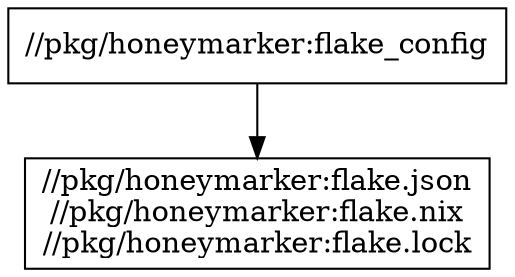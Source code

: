 digraph mygraph {
  node [shape=box];
  "//pkg/honeymarker:flake_config"
  "//pkg/honeymarker:flake_config" -> "//pkg/honeymarker:flake.json\n//pkg/honeymarker:flake.nix\n//pkg/honeymarker:flake.lock"
  "//pkg/honeymarker:flake.json\n//pkg/honeymarker:flake.nix\n//pkg/honeymarker:flake.lock"
}
